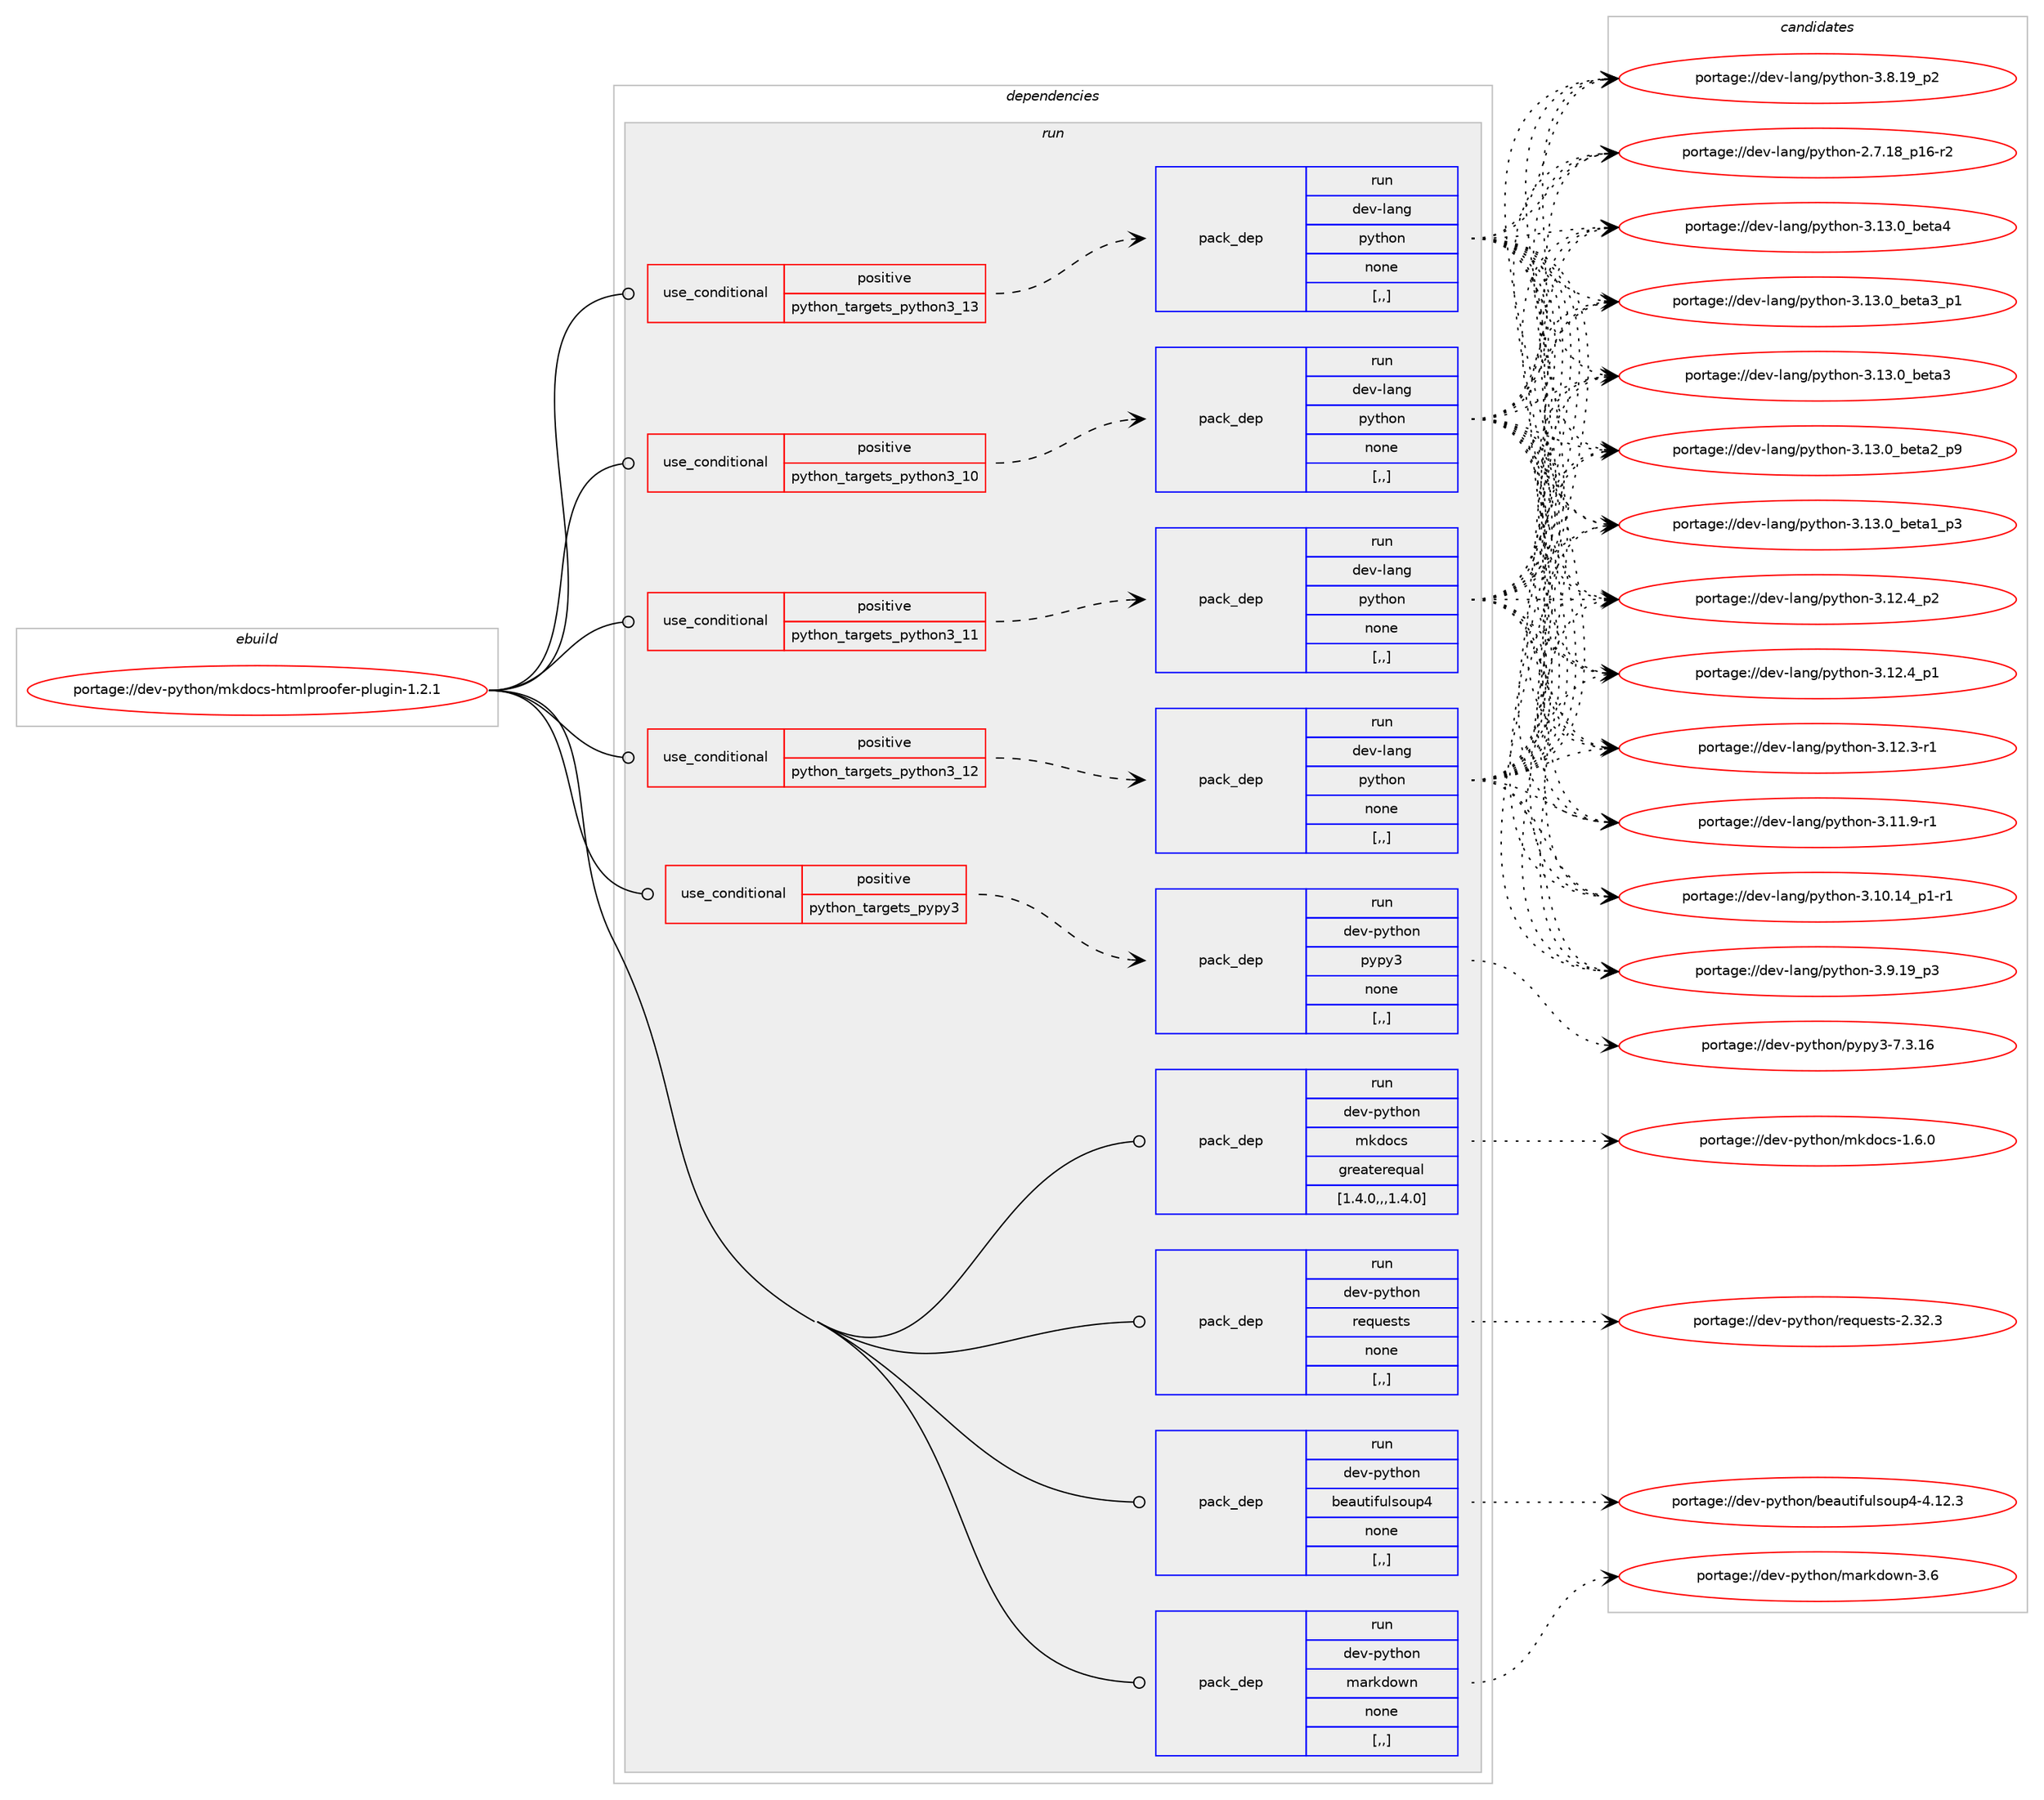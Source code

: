digraph prolog {

# *************
# Graph options
# *************

newrank=true;
concentrate=true;
compound=true;
graph [rankdir=LR,fontname=Helvetica,fontsize=10,ranksep=1.5];#, ranksep=2.5, nodesep=0.2];
edge  [arrowhead=vee];
node  [fontname=Helvetica,fontsize=10];

# **********
# The ebuild
# **********

subgraph cluster_leftcol {
color=gray;
label=<<i>ebuild</i>>;
id [label="portage://dev-python/mkdocs-htmlproofer-plugin-1.2.1", color=red, width=4, href="../dev-python/mkdocs-htmlproofer-plugin-1.2.1.svg"];
}

# ****************
# The dependencies
# ****************

subgraph cluster_midcol {
color=gray;
label=<<i>dependencies</i>>;
subgraph cluster_compile {
fillcolor="#eeeeee";
style=filled;
label=<<i>compile</i>>;
}
subgraph cluster_compileandrun {
fillcolor="#eeeeee";
style=filled;
label=<<i>compile and run</i>>;
}
subgraph cluster_run {
fillcolor="#eeeeee";
style=filled;
label=<<i>run</i>>;
subgraph cond34961 {
dependency151693 [label=<<TABLE BORDER="0" CELLBORDER="1" CELLSPACING="0" CELLPADDING="4"><TR><TD ROWSPAN="3" CELLPADDING="10">use_conditional</TD></TR><TR><TD>positive</TD></TR><TR><TD>python_targets_pypy3</TD></TR></TABLE>>, shape=none, color=red];
subgraph pack115483 {
dependency151694 [label=<<TABLE BORDER="0" CELLBORDER="1" CELLSPACING="0" CELLPADDING="4" WIDTH="220"><TR><TD ROWSPAN="6" CELLPADDING="30">pack_dep</TD></TR><TR><TD WIDTH="110">run</TD></TR><TR><TD>dev-python</TD></TR><TR><TD>pypy3</TD></TR><TR><TD>none</TD></TR><TR><TD>[,,]</TD></TR></TABLE>>, shape=none, color=blue];
}
dependency151693:e -> dependency151694:w [weight=20,style="dashed",arrowhead="vee"];
}
id:e -> dependency151693:w [weight=20,style="solid",arrowhead="odot"];
subgraph cond34962 {
dependency151695 [label=<<TABLE BORDER="0" CELLBORDER="1" CELLSPACING="0" CELLPADDING="4"><TR><TD ROWSPAN="3" CELLPADDING="10">use_conditional</TD></TR><TR><TD>positive</TD></TR><TR><TD>python_targets_python3_10</TD></TR></TABLE>>, shape=none, color=red];
subgraph pack115484 {
dependency151696 [label=<<TABLE BORDER="0" CELLBORDER="1" CELLSPACING="0" CELLPADDING="4" WIDTH="220"><TR><TD ROWSPAN="6" CELLPADDING="30">pack_dep</TD></TR><TR><TD WIDTH="110">run</TD></TR><TR><TD>dev-lang</TD></TR><TR><TD>python</TD></TR><TR><TD>none</TD></TR><TR><TD>[,,]</TD></TR></TABLE>>, shape=none, color=blue];
}
dependency151695:e -> dependency151696:w [weight=20,style="dashed",arrowhead="vee"];
}
id:e -> dependency151695:w [weight=20,style="solid",arrowhead="odot"];
subgraph cond34963 {
dependency151697 [label=<<TABLE BORDER="0" CELLBORDER="1" CELLSPACING="0" CELLPADDING="4"><TR><TD ROWSPAN="3" CELLPADDING="10">use_conditional</TD></TR><TR><TD>positive</TD></TR><TR><TD>python_targets_python3_11</TD></TR></TABLE>>, shape=none, color=red];
subgraph pack115485 {
dependency151698 [label=<<TABLE BORDER="0" CELLBORDER="1" CELLSPACING="0" CELLPADDING="4" WIDTH="220"><TR><TD ROWSPAN="6" CELLPADDING="30">pack_dep</TD></TR><TR><TD WIDTH="110">run</TD></TR><TR><TD>dev-lang</TD></TR><TR><TD>python</TD></TR><TR><TD>none</TD></TR><TR><TD>[,,]</TD></TR></TABLE>>, shape=none, color=blue];
}
dependency151697:e -> dependency151698:w [weight=20,style="dashed",arrowhead="vee"];
}
id:e -> dependency151697:w [weight=20,style="solid",arrowhead="odot"];
subgraph cond34964 {
dependency151699 [label=<<TABLE BORDER="0" CELLBORDER="1" CELLSPACING="0" CELLPADDING="4"><TR><TD ROWSPAN="3" CELLPADDING="10">use_conditional</TD></TR><TR><TD>positive</TD></TR><TR><TD>python_targets_python3_12</TD></TR></TABLE>>, shape=none, color=red];
subgraph pack115486 {
dependency151700 [label=<<TABLE BORDER="0" CELLBORDER="1" CELLSPACING="0" CELLPADDING="4" WIDTH="220"><TR><TD ROWSPAN="6" CELLPADDING="30">pack_dep</TD></TR><TR><TD WIDTH="110">run</TD></TR><TR><TD>dev-lang</TD></TR><TR><TD>python</TD></TR><TR><TD>none</TD></TR><TR><TD>[,,]</TD></TR></TABLE>>, shape=none, color=blue];
}
dependency151699:e -> dependency151700:w [weight=20,style="dashed",arrowhead="vee"];
}
id:e -> dependency151699:w [weight=20,style="solid",arrowhead="odot"];
subgraph cond34965 {
dependency151701 [label=<<TABLE BORDER="0" CELLBORDER="1" CELLSPACING="0" CELLPADDING="4"><TR><TD ROWSPAN="3" CELLPADDING="10">use_conditional</TD></TR><TR><TD>positive</TD></TR><TR><TD>python_targets_python3_13</TD></TR></TABLE>>, shape=none, color=red];
subgraph pack115487 {
dependency151702 [label=<<TABLE BORDER="0" CELLBORDER="1" CELLSPACING="0" CELLPADDING="4" WIDTH="220"><TR><TD ROWSPAN="6" CELLPADDING="30">pack_dep</TD></TR><TR><TD WIDTH="110">run</TD></TR><TR><TD>dev-lang</TD></TR><TR><TD>python</TD></TR><TR><TD>none</TD></TR><TR><TD>[,,]</TD></TR></TABLE>>, shape=none, color=blue];
}
dependency151701:e -> dependency151702:w [weight=20,style="dashed",arrowhead="vee"];
}
id:e -> dependency151701:w [weight=20,style="solid",arrowhead="odot"];
subgraph pack115488 {
dependency151703 [label=<<TABLE BORDER="0" CELLBORDER="1" CELLSPACING="0" CELLPADDING="4" WIDTH="220"><TR><TD ROWSPAN="6" CELLPADDING="30">pack_dep</TD></TR><TR><TD WIDTH="110">run</TD></TR><TR><TD>dev-python</TD></TR><TR><TD>beautifulsoup4</TD></TR><TR><TD>none</TD></TR><TR><TD>[,,]</TD></TR></TABLE>>, shape=none, color=blue];
}
id:e -> dependency151703:w [weight=20,style="solid",arrowhead="odot"];
subgraph pack115489 {
dependency151704 [label=<<TABLE BORDER="0" CELLBORDER="1" CELLSPACING="0" CELLPADDING="4" WIDTH="220"><TR><TD ROWSPAN="6" CELLPADDING="30">pack_dep</TD></TR><TR><TD WIDTH="110">run</TD></TR><TR><TD>dev-python</TD></TR><TR><TD>markdown</TD></TR><TR><TD>none</TD></TR><TR><TD>[,,]</TD></TR></TABLE>>, shape=none, color=blue];
}
id:e -> dependency151704:w [weight=20,style="solid",arrowhead="odot"];
subgraph pack115490 {
dependency151705 [label=<<TABLE BORDER="0" CELLBORDER="1" CELLSPACING="0" CELLPADDING="4" WIDTH="220"><TR><TD ROWSPAN="6" CELLPADDING="30">pack_dep</TD></TR><TR><TD WIDTH="110">run</TD></TR><TR><TD>dev-python</TD></TR><TR><TD>mkdocs</TD></TR><TR><TD>greaterequal</TD></TR><TR><TD>[1.4.0,,,1.4.0]</TD></TR></TABLE>>, shape=none, color=blue];
}
id:e -> dependency151705:w [weight=20,style="solid",arrowhead="odot"];
subgraph pack115491 {
dependency151706 [label=<<TABLE BORDER="0" CELLBORDER="1" CELLSPACING="0" CELLPADDING="4" WIDTH="220"><TR><TD ROWSPAN="6" CELLPADDING="30">pack_dep</TD></TR><TR><TD WIDTH="110">run</TD></TR><TR><TD>dev-python</TD></TR><TR><TD>requests</TD></TR><TR><TD>none</TD></TR><TR><TD>[,,]</TD></TR></TABLE>>, shape=none, color=blue];
}
id:e -> dependency151706:w [weight=20,style="solid",arrowhead="odot"];
}
}

# **************
# The candidates
# **************

subgraph cluster_choices {
rank=same;
color=gray;
label=<<i>candidates</i>>;

subgraph choice115483 {
color=black;
nodesep=1;
choice10010111845112121116104111110471121211121215145554651464954 [label="portage://dev-python/pypy3-7.3.16", color=red, width=4,href="../dev-python/pypy3-7.3.16.svg"];
dependency151694:e -> choice10010111845112121116104111110471121211121215145554651464954:w [style=dotted,weight="100"];
}
subgraph choice115484 {
color=black;
nodesep=1;
choice1001011184510897110103471121211161041111104551464951464895981011169752 [label="portage://dev-lang/python-3.13.0_beta4", color=red, width=4,href="../dev-lang/python-3.13.0_beta4.svg"];
choice10010111845108971101034711212111610411111045514649514648959810111697519511249 [label="portage://dev-lang/python-3.13.0_beta3_p1", color=red, width=4,href="../dev-lang/python-3.13.0_beta3_p1.svg"];
choice1001011184510897110103471121211161041111104551464951464895981011169751 [label="portage://dev-lang/python-3.13.0_beta3", color=red, width=4,href="../dev-lang/python-3.13.0_beta3.svg"];
choice10010111845108971101034711212111610411111045514649514648959810111697509511257 [label="portage://dev-lang/python-3.13.0_beta2_p9", color=red, width=4,href="../dev-lang/python-3.13.0_beta2_p9.svg"];
choice10010111845108971101034711212111610411111045514649514648959810111697499511251 [label="portage://dev-lang/python-3.13.0_beta1_p3", color=red, width=4,href="../dev-lang/python-3.13.0_beta1_p3.svg"];
choice100101118451089711010347112121116104111110455146495046529511250 [label="portage://dev-lang/python-3.12.4_p2", color=red, width=4,href="../dev-lang/python-3.12.4_p2.svg"];
choice100101118451089711010347112121116104111110455146495046529511249 [label="portage://dev-lang/python-3.12.4_p1", color=red, width=4,href="../dev-lang/python-3.12.4_p1.svg"];
choice100101118451089711010347112121116104111110455146495046514511449 [label="portage://dev-lang/python-3.12.3-r1", color=red, width=4,href="../dev-lang/python-3.12.3-r1.svg"];
choice100101118451089711010347112121116104111110455146494946574511449 [label="portage://dev-lang/python-3.11.9-r1", color=red, width=4,href="../dev-lang/python-3.11.9-r1.svg"];
choice100101118451089711010347112121116104111110455146494846495295112494511449 [label="portage://dev-lang/python-3.10.14_p1-r1", color=red, width=4,href="../dev-lang/python-3.10.14_p1-r1.svg"];
choice100101118451089711010347112121116104111110455146574649579511251 [label="portage://dev-lang/python-3.9.19_p3", color=red, width=4,href="../dev-lang/python-3.9.19_p3.svg"];
choice100101118451089711010347112121116104111110455146564649579511250 [label="portage://dev-lang/python-3.8.19_p2", color=red, width=4,href="../dev-lang/python-3.8.19_p2.svg"];
choice100101118451089711010347112121116104111110455046554649569511249544511450 [label="portage://dev-lang/python-2.7.18_p16-r2", color=red, width=4,href="../dev-lang/python-2.7.18_p16-r2.svg"];
dependency151696:e -> choice1001011184510897110103471121211161041111104551464951464895981011169752:w [style=dotted,weight="100"];
dependency151696:e -> choice10010111845108971101034711212111610411111045514649514648959810111697519511249:w [style=dotted,weight="100"];
dependency151696:e -> choice1001011184510897110103471121211161041111104551464951464895981011169751:w [style=dotted,weight="100"];
dependency151696:e -> choice10010111845108971101034711212111610411111045514649514648959810111697509511257:w [style=dotted,weight="100"];
dependency151696:e -> choice10010111845108971101034711212111610411111045514649514648959810111697499511251:w [style=dotted,weight="100"];
dependency151696:e -> choice100101118451089711010347112121116104111110455146495046529511250:w [style=dotted,weight="100"];
dependency151696:e -> choice100101118451089711010347112121116104111110455146495046529511249:w [style=dotted,weight="100"];
dependency151696:e -> choice100101118451089711010347112121116104111110455146495046514511449:w [style=dotted,weight="100"];
dependency151696:e -> choice100101118451089711010347112121116104111110455146494946574511449:w [style=dotted,weight="100"];
dependency151696:e -> choice100101118451089711010347112121116104111110455146494846495295112494511449:w [style=dotted,weight="100"];
dependency151696:e -> choice100101118451089711010347112121116104111110455146574649579511251:w [style=dotted,weight="100"];
dependency151696:e -> choice100101118451089711010347112121116104111110455146564649579511250:w [style=dotted,weight="100"];
dependency151696:e -> choice100101118451089711010347112121116104111110455046554649569511249544511450:w [style=dotted,weight="100"];
}
subgraph choice115485 {
color=black;
nodesep=1;
choice1001011184510897110103471121211161041111104551464951464895981011169752 [label="portage://dev-lang/python-3.13.0_beta4", color=red, width=4,href="../dev-lang/python-3.13.0_beta4.svg"];
choice10010111845108971101034711212111610411111045514649514648959810111697519511249 [label="portage://dev-lang/python-3.13.0_beta3_p1", color=red, width=4,href="../dev-lang/python-3.13.0_beta3_p1.svg"];
choice1001011184510897110103471121211161041111104551464951464895981011169751 [label="portage://dev-lang/python-3.13.0_beta3", color=red, width=4,href="../dev-lang/python-3.13.0_beta3.svg"];
choice10010111845108971101034711212111610411111045514649514648959810111697509511257 [label="portage://dev-lang/python-3.13.0_beta2_p9", color=red, width=4,href="../dev-lang/python-3.13.0_beta2_p9.svg"];
choice10010111845108971101034711212111610411111045514649514648959810111697499511251 [label="portage://dev-lang/python-3.13.0_beta1_p3", color=red, width=4,href="../dev-lang/python-3.13.0_beta1_p3.svg"];
choice100101118451089711010347112121116104111110455146495046529511250 [label="portage://dev-lang/python-3.12.4_p2", color=red, width=4,href="../dev-lang/python-3.12.4_p2.svg"];
choice100101118451089711010347112121116104111110455146495046529511249 [label="portage://dev-lang/python-3.12.4_p1", color=red, width=4,href="../dev-lang/python-3.12.4_p1.svg"];
choice100101118451089711010347112121116104111110455146495046514511449 [label="portage://dev-lang/python-3.12.3-r1", color=red, width=4,href="../dev-lang/python-3.12.3-r1.svg"];
choice100101118451089711010347112121116104111110455146494946574511449 [label="portage://dev-lang/python-3.11.9-r1", color=red, width=4,href="../dev-lang/python-3.11.9-r1.svg"];
choice100101118451089711010347112121116104111110455146494846495295112494511449 [label="portage://dev-lang/python-3.10.14_p1-r1", color=red, width=4,href="../dev-lang/python-3.10.14_p1-r1.svg"];
choice100101118451089711010347112121116104111110455146574649579511251 [label="portage://dev-lang/python-3.9.19_p3", color=red, width=4,href="../dev-lang/python-3.9.19_p3.svg"];
choice100101118451089711010347112121116104111110455146564649579511250 [label="portage://dev-lang/python-3.8.19_p2", color=red, width=4,href="../dev-lang/python-3.8.19_p2.svg"];
choice100101118451089711010347112121116104111110455046554649569511249544511450 [label="portage://dev-lang/python-2.7.18_p16-r2", color=red, width=4,href="../dev-lang/python-2.7.18_p16-r2.svg"];
dependency151698:e -> choice1001011184510897110103471121211161041111104551464951464895981011169752:w [style=dotted,weight="100"];
dependency151698:e -> choice10010111845108971101034711212111610411111045514649514648959810111697519511249:w [style=dotted,weight="100"];
dependency151698:e -> choice1001011184510897110103471121211161041111104551464951464895981011169751:w [style=dotted,weight="100"];
dependency151698:e -> choice10010111845108971101034711212111610411111045514649514648959810111697509511257:w [style=dotted,weight="100"];
dependency151698:e -> choice10010111845108971101034711212111610411111045514649514648959810111697499511251:w [style=dotted,weight="100"];
dependency151698:e -> choice100101118451089711010347112121116104111110455146495046529511250:w [style=dotted,weight="100"];
dependency151698:e -> choice100101118451089711010347112121116104111110455146495046529511249:w [style=dotted,weight="100"];
dependency151698:e -> choice100101118451089711010347112121116104111110455146495046514511449:w [style=dotted,weight="100"];
dependency151698:e -> choice100101118451089711010347112121116104111110455146494946574511449:w [style=dotted,weight="100"];
dependency151698:e -> choice100101118451089711010347112121116104111110455146494846495295112494511449:w [style=dotted,weight="100"];
dependency151698:e -> choice100101118451089711010347112121116104111110455146574649579511251:w [style=dotted,weight="100"];
dependency151698:e -> choice100101118451089711010347112121116104111110455146564649579511250:w [style=dotted,weight="100"];
dependency151698:e -> choice100101118451089711010347112121116104111110455046554649569511249544511450:w [style=dotted,weight="100"];
}
subgraph choice115486 {
color=black;
nodesep=1;
choice1001011184510897110103471121211161041111104551464951464895981011169752 [label="portage://dev-lang/python-3.13.0_beta4", color=red, width=4,href="../dev-lang/python-3.13.0_beta4.svg"];
choice10010111845108971101034711212111610411111045514649514648959810111697519511249 [label="portage://dev-lang/python-3.13.0_beta3_p1", color=red, width=4,href="../dev-lang/python-3.13.0_beta3_p1.svg"];
choice1001011184510897110103471121211161041111104551464951464895981011169751 [label="portage://dev-lang/python-3.13.0_beta3", color=red, width=4,href="../dev-lang/python-3.13.0_beta3.svg"];
choice10010111845108971101034711212111610411111045514649514648959810111697509511257 [label="portage://dev-lang/python-3.13.0_beta2_p9", color=red, width=4,href="../dev-lang/python-3.13.0_beta2_p9.svg"];
choice10010111845108971101034711212111610411111045514649514648959810111697499511251 [label="portage://dev-lang/python-3.13.0_beta1_p3", color=red, width=4,href="../dev-lang/python-3.13.0_beta1_p3.svg"];
choice100101118451089711010347112121116104111110455146495046529511250 [label="portage://dev-lang/python-3.12.4_p2", color=red, width=4,href="../dev-lang/python-3.12.4_p2.svg"];
choice100101118451089711010347112121116104111110455146495046529511249 [label="portage://dev-lang/python-3.12.4_p1", color=red, width=4,href="../dev-lang/python-3.12.4_p1.svg"];
choice100101118451089711010347112121116104111110455146495046514511449 [label="portage://dev-lang/python-3.12.3-r1", color=red, width=4,href="../dev-lang/python-3.12.3-r1.svg"];
choice100101118451089711010347112121116104111110455146494946574511449 [label="portage://dev-lang/python-3.11.9-r1", color=red, width=4,href="../dev-lang/python-3.11.9-r1.svg"];
choice100101118451089711010347112121116104111110455146494846495295112494511449 [label="portage://dev-lang/python-3.10.14_p1-r1", color=red, width=4,href="../dev-lang/python-3.10.14_p1-r1.svg"];
choice100101118451089711010347112121116104111110455146574649579511251 [label="portage://dev-lang/python-3.9.19_p3", color=red, width=4,href="../dev-lang/python-3.9.19_p3.svg"];
choice100101118451089711010347112121116104111110455146564649579511250 [label="portage://dev-lang/python-3.8.19_p2", color=red, width=4,href="../dev-lang/python-3.8.19_p2.svg"];
choice100101118451089711010347112121116104111110455046554649569511249544511450 [label="portage://dev-lang/python-2.7.18_p16-r2", color=red, width=4,href="../dev-lang/python-2.7.18_p16-r2.svg"];
dependency151700:e -> choice1001011184510897110103471121211161041111104551464951464895981011169752:w [style=dotted,weight="100"];
dependency151700:e -> choice10010111845108971101034711212111610411111045514649514648959810111697519511249:w [style=dotted,weight="100"];
dependency151700:e -> choice1001011184510897110103471121211161041111104551464951464895981011169751:w [style=dotted,weight="100"];
dependency151700:e -> choice10010111845108971101034711212111610411111045514649514648959810111697509511257:w [style=dotted,weight="100"];
dependency151700:e -> choice10010111845108971101034711212111610411111045514649514648959810111697499511251:w [style=dotted,weight="100"];
dependency151700:e -> choice100101118451089711010347112121116104111110455146495046529511250:w [style=dotted,weight="100"];
dependency151700:e -> choice100101118451089711010347112121116104111110455146495046529511249:w [style=dotted,weight="100"];
dependency151700:e -> choice100101118451089711010347112121116104111110455146495046514511449:w [style=dotted,weight="100"];
dependency151700:e -> choice100101118451089711010347112121116104111110455146494946574511449:w [style=dotted,weight="100"];
dependency151700:e -> choice100101118451089711010347112121116104111110455146494846495295112494511449:w [style=dotted,weight="100"];
dependency151700:e -> choice100101118451089711010347112121116104111110455146574649579511251:w [style=dotted,weight="100"];
dependency151700:e -> choice100101118451089711010347112121116104111110455146564649579511250:w [style=dotted,weight="100"];
dependency151700:e -> choice100101118451089711010347112121116104111110455046554649569511249544511450:w [style=dotted,weight="100"];
}
subgraph choice115487 {
color=black;
nodesep=1;
choice1001011184510897110103471121211161041111104551464951464895981011169752 [label="portage://dev-lang/python-3.13.0_beta4", color=red, width=4,href="../dev-lang/python-3.13.0_beta4.svg"];
choice10010111845108971101034711212111610411111045514649514648959810111697519511249 [label="portage://dev-lang/python-3.13.0_beta3_p1", color=red, width=4,href="../dev-lang/python-3.13.0_beta3_p1.svg"];
choice1001011184510897110103471121211161041111104551464951464895981011169751 [label="portage://dev-lang/python-3.13.0_beta3", color=red, width=4,href="../dev-lang/python-3.13.0_beta3.svg"];
choice10010111845108971101034711212111610411111045514649514648959810111697509511257 [label="portage://dev-lang/python-3.13.0_beta2_p9", color=red, width=4,href="../dev-lang/python-3.13.0_beta2_p9.svg"];
choice10010111845108971101034711212111610411111045514649514648959810111697499511251 [label="portage://dev-lang/python-3.13.0_beta1_p3", color=red, width=4,href="../dev-lang/python-3.13.0_beta1_p3.svg"];
choice100101118451089711010347112121116104111110455146495046529511250 [label="portage://dev-lang/python-3.12.4_p2", color=red, width=4,href="../dev-lang/python-3.12.4_p2.svg"];
choice100101118451089711010347112121116104111110455146495046529511249 [label="portage://dev-lang/python-3.12.4_p1", color=red, width=4,href="../dev-lang/python-3.12.4_p1.svg"];
choice100101118451089711010347112121116104111110455146495046514511449 [label="portage://dev-lang/python-3.12.3-r1", color=red, width=4,href="../dev-lang/python-3.12.3-r1.svg"];
choice100101118451089711010347112121116104111110455146494946574511449 [label="portage://dev-lang/python-3.11.9-r1", color=red, width=4,href="../dev-lang/python-3.11.9-r1.svg"];
choice100101118451089711010347112121116104111110455146494846495295112494511449 [label="portage://dev-lang/python-3.10.14_p1-r1", color=red, width=4,href="../dev-lang/python-3.10.14_p1-r1.svg"];
choice100101118451089711010347112121116104111110455146574649579511251 [label="portage://dev-lang/python-3.9.19_p3", color=red, width=4,href="../dev-lang/python-3.9.19_p3.svg"];
choice100101118451089711010347112121116104111110455146564649579511250 [label="portage://dev-lang/python-3.8.19_p2", color=red, width=4,href="../dev-lang/python-3.8.19_p2.svg"];
choice100101118451089711010347112121116104111110455046554649569511249544511450 [label="portage://dev-lang/python-2.7.18_p16-r2", color=red, width=4,href="../dev-lang/python-2.7.18_p16-r2.svg"];
dependency151702:e -> choice1001011184510897110103471121211161041111104551464951464895981011169752:w [style=dotted,weight="100"];
dependency151702:e -> choice10010111845108971101034711212111610411111045514649514648959810111697519511249:w [style=dotted,weight="100"];
dependency151702:e -> choice1001011184510897110103471121211161041111104551464951464895981011169751:w [style=dotted,weight="100"];
dependency151702:e -> choice10010111845108971101034711212111610411111045514649514648959810111697509511257:w [style=dotted,weight="100"];
dependency151702:e -> choice10010111845108971101034711212111610411111045514649514648959810111697499511251:w [style=dotted,weight="100"];
dependency151702:e -> choice100101118451089711010347112121116104111110455146495046529511250:w [style=dotted,weight="100"];
dependency151702:e -> choice100101118451089711010347112121116104111110455146495046529511249:w [style=dotted,weight="100"];
dependency151702:e -> choice100101118451089711010347112121116104111110455146495046514511449:w [style=dotted,weight="100"];
dependency151702:e -> choice100101118451089711010347112121116104111110455146494946574511449:w [style=dotted,weight="100"];
dependency151702:e -> choice100101118451089711010347112121116104111110455146494846495295112494511449:w [style=dotted,weight="100"];
dependency151702:e -> choice100101118451089711010347112121116104111110455146574649579511251:w [style=dotted,weight="100"];
dependency151702:e -> choice100101118451089711010347112121116104111110455146564649579511250:w [style=dotted,weight="100"];
dependency151702:e -> choice100101118451089711010347112121116104111110455046554649569511249544511450:w [style=dotted,weight="100"];
}
subgraph choice115488 {
color=black;
nodesep=1;
choice100101118451121211161041111104798101971171161051021171081151111171125245524649504651 [label="portage://dev-python/beautifulsoup4-4.12.3", color=red, width=4,href="../dev-python/beautifulsoup4-4.12.3.svg"];
dependency151703:e -> choice100101118451121211161041111104798101971171161051021171081151111171125245524649504651:w [style=dotted,weight="100"];
}
subgraph choice115489 {
color=black;
nodesep=1;
choice10010111845112121116104111110471099711410710011111911045514654 [label="portage://dev-python/markdown-3.6", color=red, width=4,href="../dev-python/markdown-3.6.svg"];
dependency151704:e -> choice10010111845112121116104111110471099711410710011111911045514654:w [style=dotted,weight="100"];
}
subgraph choice115490 {
color=black;
nodesep=1;
choice100101118451121211161041111104710910710011199115454946544648 [label="portage://dev-python/mkdocs-1.6.0", color=red, width=4,href="../dev-python/mkdocs-1.6.0.svg"];
dependency151705:e -> choice100101118451121211161041111104710910710011199115454946544648:w [style=dotted,weight="100"];
}
subgraph choice115491 {
color=black;
nodesep=1;
choice100101118451121211161041111104711410111311710111511611545504651504651 [label="portage://dev-python/requests-2.32.3", color=red, width=4,href="../dev-python/requests-2.32.3.svg"];
dependency151706:e -> choice100101118451121211161041111104711410111311710111511611545504651504651:w [style=dotted,weight="100"];
}
}

}
